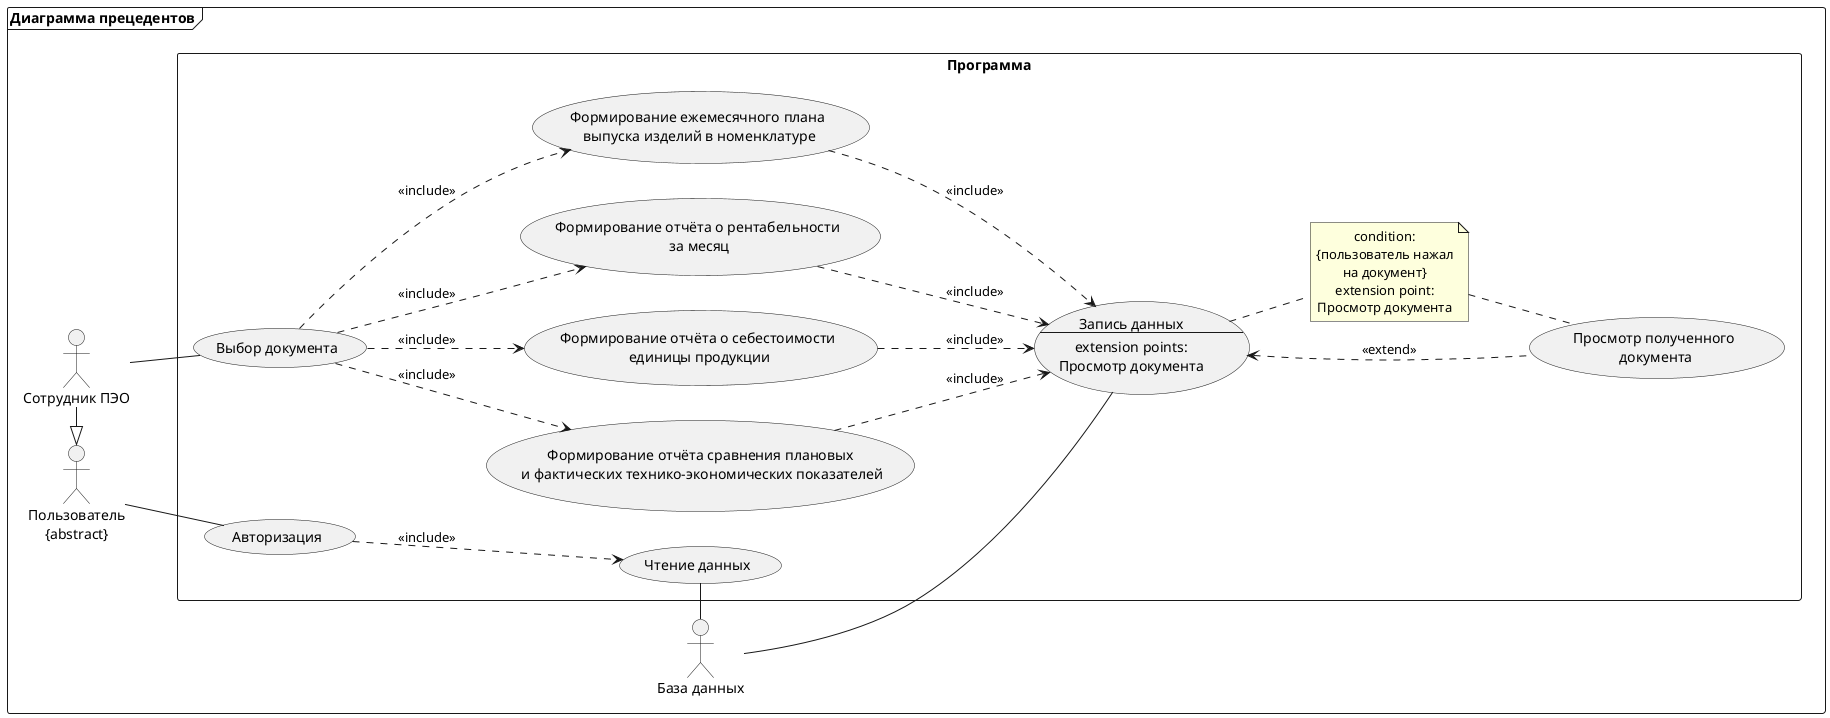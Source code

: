 ﻿@startuml
!define ABSTRACT {abstract}
!define include <<include>>
!define extend <<extend>>

skinparam defaultTextAlignment center

frame "Диаграмма прецедентов" {
left to right direction

:Пользователь\n ABSTRACT : as abstr
:Сотрудник ПЭО: as employee
:База данных: as bd

employee -left-|> abstr

rectangle "Программа" {
    usecase data_write as "Запись данных
    --
    extension points:
    Просмотр документа"
    usecase (Чтение данных) as data_read
    usecase (Авторизация) as autorization
    usecase (Выбор документа) as choose
    usecase (Формирование ежемесячного плана\n выпуска изделий в номенклатуре) as task1
    usecase (Формирование отчёта сравнения плановых\n и фактических технико-экономических показателей) as task2
    usecase (Формирование отчёта о себестоимости\n единицы продукции) as task3
    usecase (Формирование отчёта о рентабельности\n за месяц) as task4
    usecase (Просмотр полученного\n документа) as show_data
    note "condition:\n{пользователь нажал\nна документ}\nextension point:\nПросмотр документа" as N2
    
    data_write .. N2
    N2 .. show_data
    abstr -- autorization
    bd -r- data_read
    bd -- data_write
    autorization -.> data_read : include
    employee -- choose 
    choose -.> task1: include
    choose -.> task2: include
    choose -.> task3: include
    choose -.> task4: include
    task1 -.> data_write : include
    task2 -.> data_write : include
    task3 -.> data_write : include
    task4 -.> data_write : include
    show_data -u.> data_write : extend
}
}

@enduml
